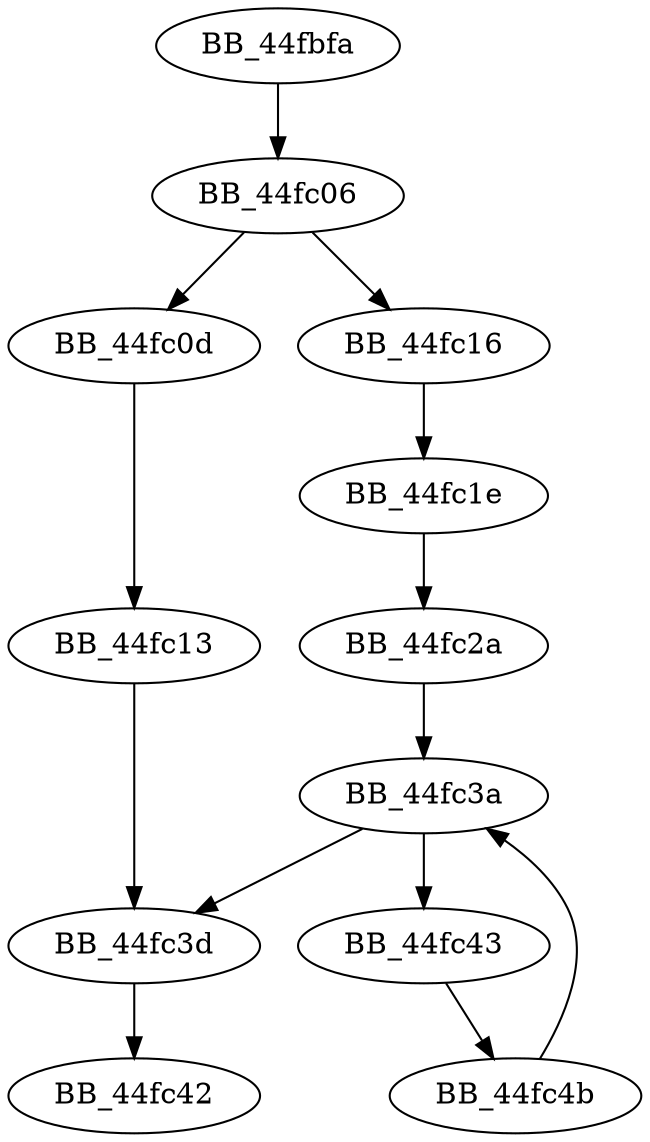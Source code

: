 DiGraph sub_44FBFA{
BB_44fbfa->BB_44fc06
BB_44fc06->BB_44fc0d
BB_44fc06->BB_44fc16
BB_44fc0d->BB_44fc13
BB_44fc13->BB_44fc3d
BB_44fc16->BB_44fc1e
BB_44fc1e->BB_44fc2a
BB_44fc2a->BB_44fc3a
BB_44fc3a->BB_44fc3d
BB_44fc3a->BB_44fc43
BB_44fc3d->BB_44fc42
BB_44fc43->BB_44fc4b
BB_44fc4b->BB_44fc3a
}
